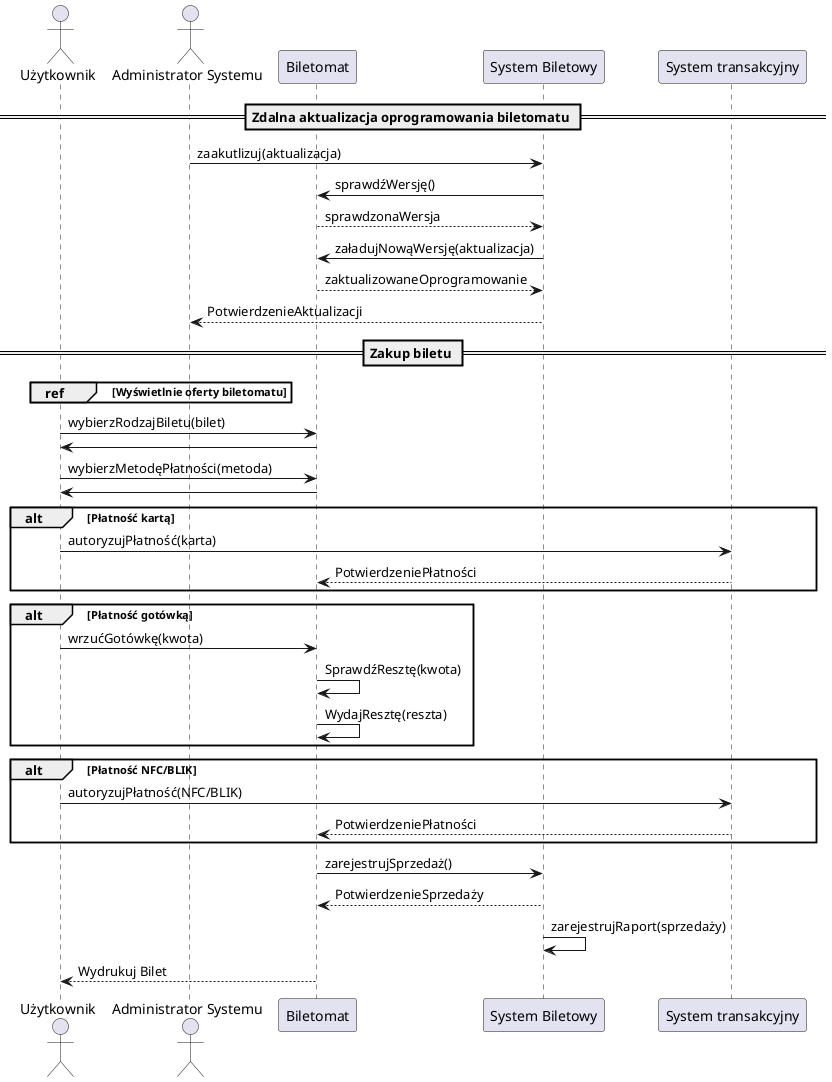 @startuml
actor User as "Użytkownik"
actor Admin as "Administrator Systemu"
participant TicketMachine as "Biletomat"
participant TicketSystem as "System Biletowy"
participant PaymentSystem as "System transakcyjny"


== Zdalna aktualizacja oprogramowania biletomatu ==

Admin -> TicketSystem : zaakutlizuj(aktualizacja)
TicketSystem -> TicketMachine : sprawdźWersję()
TicketMachine --> TicketSystem : sprawdzonaWersja
TicketSystem -> TicketMachine : załadujNowąWersję(aktualizacja)
TicketMachine --> TicketSystem : zaktualizowaneOprogramowanie
TicketSystem --> Admin : PotwierdzenieAktualizacji

== Zakup biletu ==

group ref [Wyświetlnie oferty biletomatu]
end
User -> TicketMachine : wybierzRodzajBiletu(bilet)
TicketMachine -> User
User -> TicketMachine : wybierzMetodęPłatności(metoda)
TicketMachine -> User
alt Płatność kartą
    User -> PaymentSystem : autoryzujPłatność(karta)
    PaymentSystem --> TicketMachine : PotwierdzeniePłatności
end
alt Płatność gotówką
    User -> TicketMachine : wrzućGotówkę(kwota)
    TicketMachine -> TicketMachine : SprawdźResztę(kwota)
    TicketMachine -> TicketMachine : WydajResztę(reszta)
end
alt Płatność NFC/BLIK
    User -> PaymentSystem : autoryzujPłatność(NFC/BLIK)
    PaymentSystem --> TicketMachine : PotwierdzeniePłatności
end

TicketMachine -> TicketSystem : zarejestrujSprzedaż()
TicketSystem --> TicketMachine : PotwierdzenieSprzedaży
TicketSystem -> TicketSystem : zarejestrujRaport(sprzedaży)
TicketMachine --> User : Wydrukuj Bilet
@enduml
